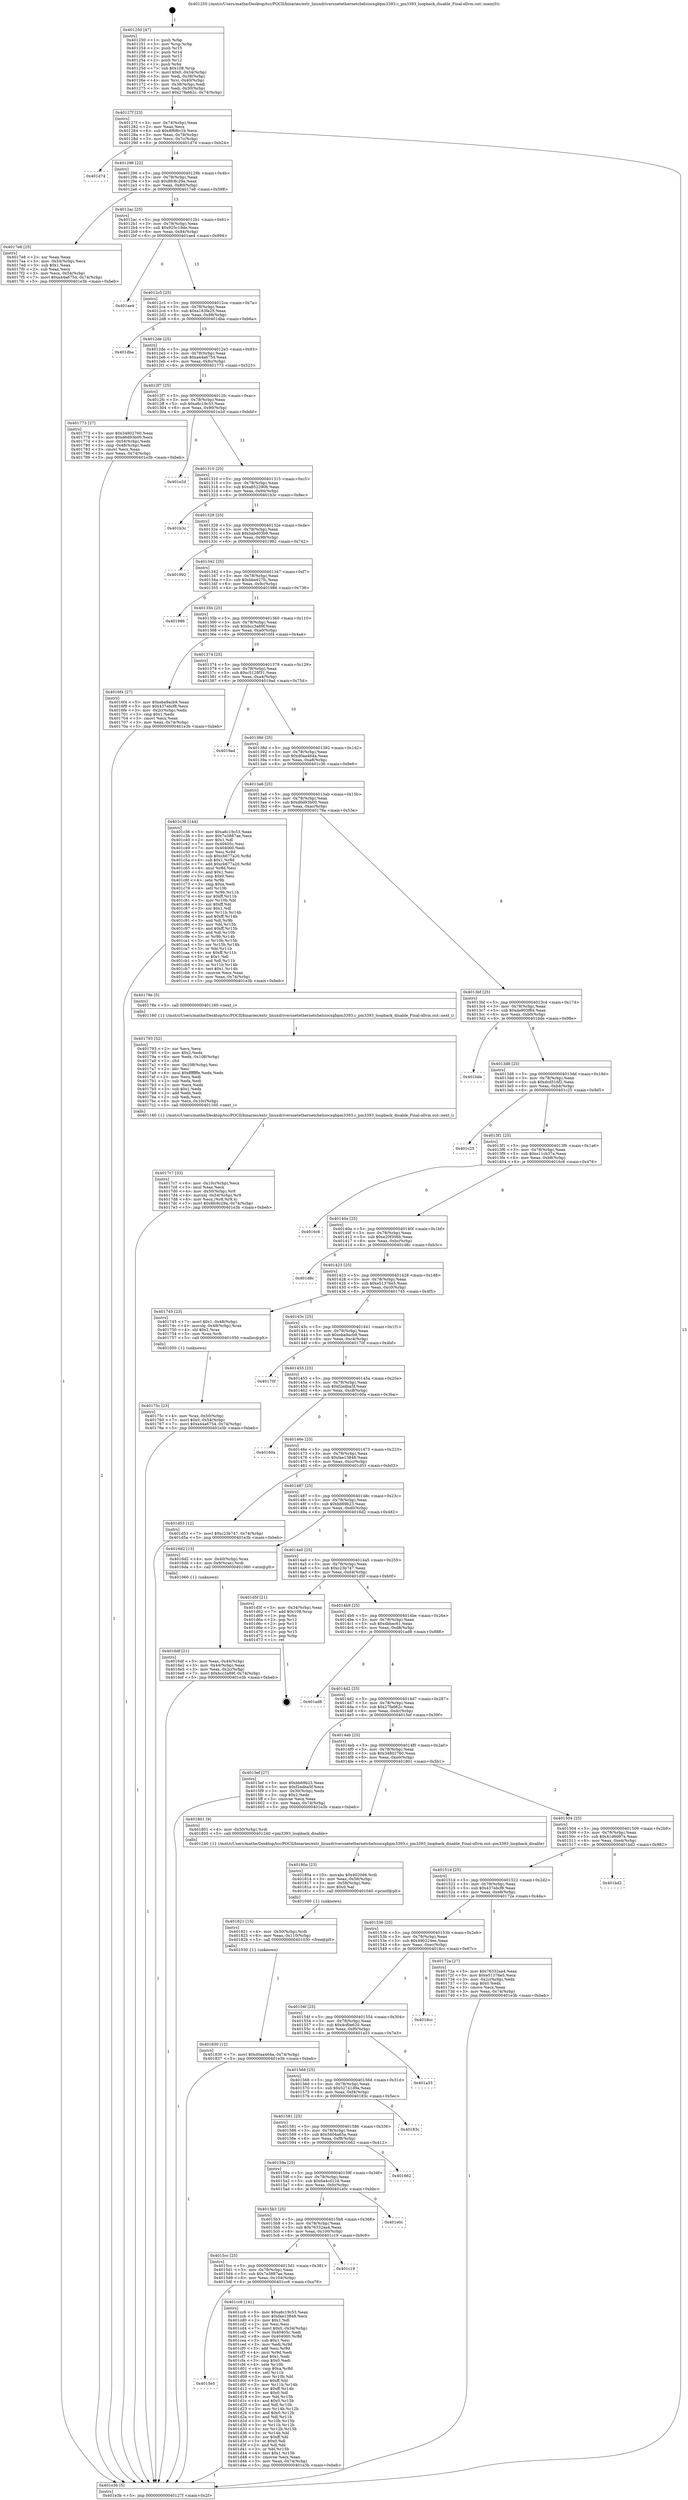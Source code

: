 digraph "0x401250" {
  label = "0x401250 (/mnt/c/Users/mathe/Desktop/tcc/POCII/binaries/extr_linuxdriversnetethernetchelsiocxgbpm3393.c_pm3393_loopback_disable_Final-ollvm.out::main(0))"
  labelloc = "t"
  node[shape=record]

  Entry [label="",width=0.3,height=0.3,shape=circle,fillcolor=black,style=filled]
  "0x40127f" [label="{
     0x40127f [23]\l
     | [instrs]\l
     &nbsp;&nbsp;0x40127f \<+3\>: mov -0x74(%rbp),%eax\l
     &nbsp;&nbsp;0x401282 \<+2\>: mov %eax,%ecx\l
     &nbsp;&nbsp;0x401284 \<+6\>: sub $0x8f6f6c1b,%ecx\l
     &nbsp;&nbsp;0x40128a \<+3\>: mov %eax,-0x78(%rbp)\l
     &nbsp;&nbsp;0x40128d \<+3\>: mov %ecx,-0x7c(%rbp)\l
     &nbsp;&nbsp;0x401290 \<+6\>: je 0000000000401d74 \<main+0xb24\>\l
  }"]
  "0x401d74" [label="{
     0x401d74\l
  }", style=dashed]
  "0x401296" [label="{
     0x401296 [22]\l
     | [instrs]\l
     &nbsp;&nbsp;0x401296 \<+5\>: jmp 000000000040129b \<main+0x4b\>\l
     &nbsp;&nbsp;0x40129b \<+3\>: mov -0x78(%rbp),%eax\l
     &nbsp;&nbsp;0x40129e \<+5\>: sub $0x8fc8c29a,%eax\l
     &nbsp;&nbsp;0x4012a3 \<+3\>: mov %eax,-0x80(%rbp)\l
     &nbsp;&nbsp;0x4012a6 \<+6\>: je 00000000004017e8 \<main+0x598\>\l
  }"]
  Exit [label="",width=0.3,height=0.3,shape=circle,fillcolor=black,style=filled,peripheries=2]
  "0x4017e8" [label="{
     0x4017e8 [25]\l
     | [instrs]\l
     &nbsp;&nbsp;0x4017e8 \<+2\>: xor %eax,%eax\l
     &nbsp;&nbsp;0x4017ea \<+3\>: mov -0x54(%rbp),%ecx\l
     &nbsp;&nbsp;0x4017ed \<+3\>: sub $0x1,%eax\l
     &nbsp;&nbsp;0x4017f0 \<+2\>: sub %eax,%ecx\l
     &nbsp;&nbsp;0x4017f2 \<+3\>: mov %ecx,-0x54(%rbp)\l
     &nbsp;&nbsp;0x4017f5 \<+7\>: movl $0xa44a6754,-0x74(%rbp)\l
     &nbsp;&nbsp;0x4017fc \<+5\>: jmp 0000000000401e3b \<main+0xbeb\>\l
  }"]
  "0x4012ac" [label="{
     0x4012ac [25]\l
     | [instrs]\l
     &nbsp;&nbsp;0x4012ac \<+5\>: jmp 00000000004012b1 \<main+0x61\>\l
     &nbsp;&nbsp;0x4012b1 \<+3\>: mov -0x78(%rbp),%eax\l
     &nbsp;&nbsp;0x4012b4 \<+5\>: sub $0x925c19de,%eax\l
     &nbsp;&nbsp;0x4012b9 \<+6\>: mov %eax,-0x84(%rbp)\l
     &nbsp;&nbsp;0x4012bf \<+6\>: je 0000000000401ae4 \<main+0x894\>\l
  }"]
  "0x4015e5" [label="{
     0x4015e5\l
  }", style=dashed]
  "0x401ae4" [label="{
     0x401ae4\l
  }", style=dashed]
  "0x4012c5" [label="{
     0x4012c5 [25]\l
     | [instrs]\l
     &nbsp;&nbsp;0x4012c5 \<+5\>: jmp 00000000004012ca \<main+0x7a\>\l
     &nbsp;&nbsp;0x4012ca \<+3\>: mov -0x78(%rbp),%eax\l
     &nbsp;&nbsp;0x4012cd \<+5\>: sub $0xa183fe25,%eax\l
     &nbsp;&nbsp;0x4012d2 \<+6\>: mov %eax,-0x88(%rbp)\l
     &nbsp;&nbsp;0x4012d8 \<+6\>: je 0000000000401dba \<main+0xb6a\>\l
  }"]
  "0x401cc6" [label="{
     0x401cc6 [141]\l
     | [instrs]\l
     &nbsp;&nbsp;0x401cc6 \<+5\>: mov $0xa6c19c53,%eax\l
     &nbsp;&nbsp;0x401ccb \<+5\>: mov $0xfae13848,%ecx\l
     &nbsp;&nbsp;0x401cd0 \<+2\>: mov $0x1,%dl\l
     &nbsp;&nbsp;0x401cd2 \<+2\>: xor %esi,%esi\l
     &nbsp;&nbsp;0x401cd4 \<+7\>: movl $0x0,-0x34(%rbp)\l
     &nbsp;&nbsp;0x401cdb \<+7\>: mov 0x40405c,%edi\l
     &nbsp;&nbsp;0x401ce2 \<+8\>: mov 0x404060,%r8d\l
     &nbsp;&nbsp;0x401cea \<+3\>: sub $0x1,%esi\l
     &nbsp;&nbsp;0x401ced \<+3\>: mov %edi,%r9d\l
     &nbsp;&nbsp;0x401cf0 \<+3\>: add %esi,%r9d\l
     &nbsp;&nbsp;0x401cf3 \<+4\>: imul %r9d,%edi\l
     &nbsp;&nbsp;0x401cf7 \<+3\>: and $0x1,%edi\l
     &nbsp;&nbsp;0x401cfa \<+3\>: cmp $0x0,%edi\l
     &nbsp;&nbsp;0x401cfd \<+4\>: sete %r10b\l
     &nbsp;&nbsp;0x401d01 \<+4\>: cmp $0xa,%r8d\l
     &nbsp;&nbsp;0x401d05 \<+4\>: setl %r11b\l
     &nbsp;&nbsp;0x401d09 \<+3\>: mov %r10b,%bl\l
     &nbsp;&nbsp;0x401d0c \<+3\>: xor $0xff,%bl\l
     &nbsp;&nbsp;0x401d0f \<+3\>: mov %r11b,%r14b\l
     &nbsp;&nbsp;0x401d12 \<+4\>: xor $0xff,%r14b\l
     &nbsp;&nbsp;0x401d16 \<+3\>: xor $0x0,%dl\l
     &nbsp;&nbsp;0x401d19 \<+3\>: mov %bl,%r15b\l
     &nbsp;&nbsp;0x401d1c \<+4\>: and $0x0,%r15b\l
     &nbsp;&nbsp;0x401d20 \<+3\>: and %dl,%r10b\l
     &nbsp;&nbsp;0x401d23 \<+3\>: mov %r14b,%r12b\l
     &nbsp;&nbsp;0x401d26 \<+4\>: and $0x0,%r12b\l
     &nbsp;&nbsp;0x401d2a \<+3\>: and %dl,%r11b\l
     &nbsp;&nbsp;0x401d2d \<+3\>: or %r10b,%r15b\l
     &nbsp;&nbsp;0x401d30 \<+3\>: or %r11b,%r12b\l
     &nbsp;&nbsp;0x401d33 \<+3\>: xor %r12b,%r15b\l
     &nbsp;&nbsp;0x401d36 \<+3\>: or %r14b,%bl\l
     &nbsp;&nbsp;0x401d39 \<+3\>: xor $0xff,%bl\l
     &nbsp;&nbsp;0x401d3c \<+3\>: or $0x0,%dl\l
     &nbsp;&nbsp;0x401d3f \<+2\>: and %dl,%bl\l
     &nbsp;&nbsp;0x401d41 \<+3\>: or %bl,%r15b\l
     &nbsp;&nbsp;0x401d44 \<+4\>: test $0x1,%r15b\l
     &nbsp;&nbsp;0x401d48 \<+3\>: cmovne %ecx,%eax\l
     &nbsp;&nbsp;0x401d4b \<+3\>: mov %eax,-0x74(%rbp)\l
     &nbsp;&nbsp;0x401d4e \<+5\>: jmp 0000000000401e3b \<main+0xbeb\>\l
  }"]
  "0x401dba" [label="{
     0x401dba\l
  }", style=dashed]
  "0x4012de" [label="{
     0x4012de [25]\l
     | [instrs]\l
     &nbsp;&nbsp;0x4012de \<+5\>: jmp 00000000004012e3 \<main+0x93\>\l
     &nbsp;&nbsp;0x4012e3 \<+3\>: mov -0x78(%rbp),%eax\l
     &nbsp;&nbsp;0x4012e6 \<+5\>: sub $0xa44a6754,%eax\l
     &nbsp;&nbsp;0x4012eb \<+6\>: mov %eax,-0x8c(%rbp)\l
     &nbsp;&nbsp;0x4012f1 \<+6\>: je 0000000000401773 \<main+0x523\>\l
  }"]
  "0x4015cc" [label="{
     0x4015cc [25]\l
     | [instrs]\l
     &nbsp;&nbsp;0x4015cc \<+5\>: jmp 00000000004015d1 \<main+0x381\>\l
     &nbsp;&nbsp;0x4015d1 \<+3\>: mov -0x78(%rbp),%eax\l
     &nbsp;&nbsp;0x4015d4 \<+5\>: sub $0x7e3887ae,%eax\l
     &nbsp;&nbsp;0x4015d9 \<+6\>: mov %eax,-0x104(%rbp)\l
     &nbsp;&nbsp;0x4015df \<+6\>: je 0000000000401cc6 \<main+0xa76\>\l
  }"]
  "0x401773" [label="{
     0x401773 [27]\l
     | [instrs]\l
     &nbsp;&nbsp;0x401773 \<+5\>: mov $0x34802760,%eax\l
     &nbsp;&nbsp;0x401778 \<+5\>: mov $0xd6d93b00,%ecx\l
     &nbsp;&nbsp;0x40177d \<+3\>: mov -0x54(%rbp),%edx\l
     &nbsp;&nbsp;0x401780 \<+3\>: cmp -0x48(%rbp),%edx\l
     &nbsp;&nbsp;0x401783 \<+3\>: cmovl %ecx,%eax\l
     &nbsp;&nbsp;0x401786 \<+3\>: mov %eax,-0x74(%rbp)\l
     &nbsp;&nbsp;0x401789 \<+5\>: jmp 0000000000401e3b \<main+0xbeb\>\l
  }"]
  "0x4012f7" [label="{
     0x4012f7 [25]\l
     | [instrs]\l
     &nbsp;&nbsp;0x4012f7 \<+5\>: jmp 00000000004012fc \<main+0xac\>\l
     &nbsp;&nbsp;0x4012fc \<+3\>: mov -0x78(%rbp),%eax\l
     &nbsp;&nbsp;0x4012ff \<+5\>: sub $0xa6c19c53,%eax\l
     &nbsp;&nbsp;0x401304 \<+6\>: mov %eax,-0x90(%rbp)\l
     &nbsp;&nbsp;0x40130a \<+6\>: je 0000000000401e2d \<main+0xbdd\>\l
  }"]
  "0x401c19" [label="{
     0x401c19\l
  }", style=dashed]
  "0x401e2d" [label="{
     0x401e2d\l
  }", style=dashed]
  "0x401310" [label="{
     0x401310 [25]\l
     | [instrs]\l
     &nbsp;&nbsp;0x401310 \<+5\>: jmp 0000000000401315 \<main+0xc5\>\l
     &nbsp;&nbsp;0x401315 \<+3\>: mov -0x78(%rbp),%eax\l
     &nbsp;&nbsp;0x401318 \<+5\>: sub $0xa852290b,%eax\l
     &nbsp;&nbsp;0x40131d \<+6\>: mov %eax,-0x94(%rbp)\l
     &nbsp;&nbsp;0x401323 \<+6\>: je 0000000000401b3c \<main+0x8ec\>\l
  }"]
  "0x4015b3" [label="{
     0x4015b3 [25]\l
     | [instrs]\l
     &nbsp;&nbsp;0x4015b3 \<+5\>: jmp 00000000004015b8 \<main+0x368\>\l
     &nbsp;&nbsp;0x4015b8 \<+3\>: mov -0x78(%rbp),%eax\l
     &nbsp;&nbsp;0x4015bb \<+5\>: sub $0x76332aa4,%eax\l
     &nbsp;&nbsp;0x4015c0 \<+6\>: mov %eax,-0x100(%rbp)\l
     &nbsp;&nbsp;0x4015c6 \<+6\>: je 0000000000401c19 \<main+0x9c9\>\l
  }"]
  "0x401b3c" [label="{
     0x401b3c\l
  }", style=dashed]
  "0x401329" [label="{
     0x401329 [25]\l
     | [instrs]\l
     &nbsp;&nbsp;0x401329 \<+5\>: jmp 000000000040132e \<main+0xde\>\l
     &nbsp;&nbsp;0x40132e \<+3\>: mov -0x78(%rbp),%eax\l
     &nbsp;&nbsp;0x401331 \<+5\>: sub $0xbabd03b9,%eax\l
     &nbsp;&nbsp;0x401336 \<+6\>: mov %eax,-0x98(%rbp)\l
     &nbsp;&nbsp;0x40133c \<+6\>: je 0000000000401992 \<main+0x742\>\l
  }"]
  "0x401e0c" [label="{
     0x401e0c\l
  }", style=dashed]
  "0x401992" [label="{
     0x401992\l
  }", style=dashed]
  "0x401342" [label="{
     0x401342 [25]\l
     | [instrs]\l
     &nbsp;&nbsp;0x401342 \<+5\>: jmp 0000000000401347 \<main+0xf7\>\l
     &nbsp;&nbsp;0x401347 \<+3\>: mov -0x78(%rbp),%eax\l
     &nbsp;&nbsp;0x40134a \<+5\>: sub $0xbbe427fc,%eax\l
     &nbsp;&nbsp;0x40134f \<+6\>: mov %eax,-0x9c(%rbp)\l
     &nbsp;&nbsp;0x401355 \<+6\>: je 0000000000401986 \<main+0x736\>\l
  }"]
  "0x40159a" [label="{
     0x40159a [25]\l
     | [instrs]\l
     &nbsp;&nbsp;0x40159a \<+5\>: jmp 000000000040159f \<main+0x34f\>\l
     &nbsp;&nbsp;0x40159f \<+3\>: mov -0x78(%rbp),%eax\l
     &nbsp;&nbsp;0x4015a2 \<+5\>: sub $0x6a4cd12d,%eax\l
     &nbsp;&nbsp;0x4015a7 \<+6\>: mov %eax,-0xfc(%rbp)\l
     &nbsp;&nbsp;0x4015ad \<+6\>: je 0000000000401e0c \<main+0xbbc\>\l
  }"]
  "0x401986" [label="{
     0x401986\l
  }", style=dashed]
  "0x40135b" [label="{
     0x40135b [25]\l
     | [instrs]\l
     &nbsp;&nbsp;0x40135b \<+5\>: jmp 0000000000401360 \<main+0x110\>\l
     &nbsp;&nbsp;0x401360 \<+3\>: mov -0x78(%rbp),%eax\l
     &nbsp;&nbsp;0x401363 \<+5\>: sub $0xbcc3a89f,%eax\l
     &nbsp;&nbsp;0x401368 \<+6\>: mov %eax,-0xa0(%rbp)\l
     &nbsp;&nbsp;0x40136e \<+6\>: je 00000000004016f4 \<main+0x4a4\>\l
  }"]
  "0x401662" [label="{
     0x401662\l
  }", style=dashed]
  "0x4016f4" [label="{
     0x4016f4 [27]\l
     | [instrs]\l
     &nbsp;&nbsp;0x4016f4 \<+5\>: mov $0xeba9acb9,%eax\l
     &nbsp;&nbsp;0x4016f9 \<+5\>: mov $0x437ebcf8,%ecx\l
     &nbsp;&nbsp;0x4016fe \<+3\>: mov -0x2c(%rbp),%edx\l
     &nbsp;&nbsp;0x401701 \<+3\>: cmp $0x1,%edx\l
     &nbsp;&nbsp;0x401704 \<+3\>: cmovl %ecx,%eax\l
     &nbsp;&nbsp;0x401707 \<+3\>: mov %eax,-0x74(%rbp)\l
     &nbsp;&nbsp;0x40170a \<+5\>: jmp 0000000000401e3b \<main+0xbeb\>\l
  }"]
  "0x401374" [label="{
     0x401374 [25]\l
     | [instrs]\l
     &nbsp;&nbsp;0x401374 \<+5\>: jmp 0000000000401379 \<main+0x129\>\l
     &nbsp;&nbsp;0x401379 \<+3\>: mov -0x78(%rbp),%eax\l
     &nbsp;&nbsp;0x40137c \<+5\>: sub $0xc5128f31,%eax\l
     &nbsp;&nbsp;0x401381 \<+6\>: mov %eax,-0xa4(%rbp)\l
     &nbsp;&nbsp;0x401387 \<+6\>: je 00000000004019ad \<main+0x75d\>\l
  }"]
  "0x401581" [label="{
     0x401581 [25]\l
     | [instrs]\l
     &nbsp;&nbsp;0x401581 \<+5\>: jmp 0000000000401586 \<main+0x336\>\l
     &nbsp;&nbsp;0x401586 \<+3\>: mov -0x78(%rbp),%eax\l
     &nbsp;&nbsp;0x401589 \<+5\>: sub $0x5404a65a,%eax\l
     &nbsp;&nbsp;0x40158e \<+6\>: mov %eax,-0xf8(%rbp)\l
     &nbsp;&nbsp;0x401594 \<+6\>: je 0000000000401662 \<main+0x412\>\l
  }"]
  "0x4019ad" [label="{
     0x4019ad\l
  }", style=dashed]
  "0x40138d" [label="{
     0x40138d [25]\l
     | [instrs]\l
     &nbsp;&nbsp;0x40138d \<+5\>: jmp 0000000000401392 \<main+0x142\>\l
     &nbsp;&nbsp;0x401392 \<+3\>: mov -0x78(%rbp),%eax\l
     &nbsp;&nbsp;0x401395 \<+5\>: sub $0xd0aa464a,%eax\l
     &nbsp;&nbsp;0x40139a \<+6\>: mov %eax,-0xa8(%rbp)\l
     &nbsp;&nbsp;0x4013a0 \<+6\>: je 0000000000401c36 \<main+0x9e6\>\l
  }"]
  "0x40183c" [label="{
     0x40183c\l
  }", style=dashed]
  "0x401c36" [label="{
     0x401c36 [144]\l
     | [instrs]\l
     &nbsp;&nbsp;0x401c36 \<+5\>: mov $0xa6c19c53,%eax\l
     &nbsp;&nbsp;0x401c3b \<+5\>: mov $0x7e3887ae,%ecx\l
     &nbsp;&nbsp;0x401c40 \<+2\>: mov $0x1,%dl\l
     &nbsp;&nbsp;0x401c42 \<+7\>: mov 0x40405c,%esi\l
     &nbsp;&nbsp;0x401c49 \<+7\>: mov 0x404060,%edi\l
     &nbsp;&nbsp;0x401c50 \<+3\>: mov %esi,%r8d\l
     &nbsp;&nbsp;0x401c53 \<+7\>: sub $0xcb677a20,%r8d\l
     &nbsp;&nbsp;0x401c5a \<+4\>: sub $0x1,%r8d\l
     &nbsp;&nbsp;0x401c5e \<+7\>: add $0xcb677a20,%r8d\l
     &nbsp;&nbsp;0x401c65 \<+4\>: imul %r8d,%esi\l
     &nbsp;&nbsp;0x401c69 \<+3\>: and $0x1,%esi\l
     &nbsp;&nbsp;0x401c6c \<+3\>: cmp $0x0,%esi\l
     &nbsp;&nbsp;0x401c6f \<+4\>: sete %r9b\l
     &nbsp;&nbsp;0x401c73 \<+3\>: cmp $0xa,%edi\l
     &nbsp;&nbsp;0x401c76 \<+4\>: setl %r10b\l
     &nbsp;&nbsp;0x401c7a \<+3\>: mov %r9b,%r11b\l
     &nbsp;&nbsp;0x401c7d \<+4\>: xor $0xff,%r11b\l
     &nbsp;&nbsp;0x401c81 \<+3\>: mov %r10b,%bl\l
     &nbsp;&nbsp;0x401c84 \<+3\>: xor $0xff,%bl\l
     &nbsp;&nbsp;0x401c87 \<+3\>: xor $0x1,%dl\l
     &nbsp;&nbsp;0x401c8a \<+3\>: mov %r11b,%r14b\l
     &nbsp;&nbsp;0x401c8d \<+4\>: and $0xff,%r14b\l
     &nbsp;&nbsp;0x401c91 \<+3\>: and %dl,%r9b\l
     &nbsp;&nbsp;0x401c94 \<+3\>: mov %bl,%r15b\l
     &nbsp;&nbsp;0x401c97 \<+4\>: and $0xff,%r15b\l
     &nbsp;&nbsp;0x401c9b \<+3\>: and %dl,%r10b\l
     &nbsp;&nbsp;0x401c9e \<+3\>: or %r9b,%r14b\l
     &nbsp;&nbsp;0x401ca1 \<+3\>: or %r10b,%r15b\l
     &nbsp;&nbsp;0x401ca4 \<+3\>: xor %r15b,%r14b\l
     &nbsp;&nbsp;0x401ca7 \<+3\>: or %bl,%r11b\l
     &nbsp;&nbsp;0x401caa \<+4\>: xor $0xff,%r11b\l
     &nbsp;&nbsp;0x401cae \<+3\>: or $0x1,%dl\l
     &nbsp;&nbsp;0x401cb1 \<+3\>: and %dl,%r11b\l
     &nbsp;&nbsp;0x401cb4 \<+3\>: or %r11b,%r14b\l
     &nbsp;&nbsp;0x401cb7 \<+4\>: test $0x1,%r14b\l
     &nbsp;&nbsp;0x401cbb \<+3\>: cmovne %ecx,%eax\l
     &nbsp;&nbsp;0x401cbe \<+3\>: mov %eax,-0x74(%rbp)\l
     &nbsp;&nbsp;0x401cc1 \<+5\>: jmp 0000000000401e3b \<main+0xbeb\>\l
  }"]
  "0x4013a6" [label="{
     0x4013a6 [25]\l
     | [instrs]\l
     &nbsp;&nbsp;0x4013a6 \<+5\>: jmp 00000000004013ab \<main+0x15b\>\l
     &nbsp;&nbsp;0x4013ab \<+3\>: mov -0x78(%rbp),%eax\l
     &nbsp;&nbsp;0x4013ae \<+5\>: sub $0xd6d93b00,%eax\l
     &nbsp;&nbsp;0x4013b3 \<+6\>: mov %eax,-0xac(%rbp)\l
     &nbsp;&nbsp;0x4013b9 \<+6\>: je 000000000040178e \<main+0x53e\>\l
  }"]
  "0x401568" [label="{
     0x401568 [25]\l
     | [instrs]\l
     &nbsp;&nbsp;0x401568 \<+5\>: jmp 000000000040156d \<main+0x31d\>\l
     &nbsp;&nbsp;0x40156d \<+3\>: mov -0x78(%rbp),%eax\l
     &nbsp;&nbsp;0x401570 \<+5\>: sub $0x52741d9a,%eax\l
     &nbsp;&nbsp;0x401575 \<+6\>: mov %eax,-0xf4(%rbp)\l
     &nbsp;&nbsp;0x40157b \<+6\>: je 000000000040183c \<main+0x5ec\>\l
  }"]
  "0x40178e" [label="{
     0x40178e [5]\l
     | [instrs]\l
     &nbsp;&nbsp;0x40178e \<+5\>: call 0000000000401160 \<next_i\>\l
     | [calls]\l
     &nbsp;&nbsp;0x401160 \{1\} (/mnt/c/Users/mathe/Desktop/tcc/POCII/binaries/extr_linuxdriversnetethernetchelsiocxgbpm3393.c_pm3393_loopback_disable_Final-ollvm.out::next_i)\l
  }"]
  "0x4013bf" [label="{
     0x4013bf [25]\l
     | [instrs]\l
     &nbsp;&nbsp;0x4013bf \<+5\>: jmp 00000000004013c4 \<main+0x174\>\l
     &nbsp;&nbsp;0x4013c4 \<+3\>: mov -0x78(%rbp),%eax\l
     &nbsp;&nbsp;0x4013c7 \<+5\>: sub $0xda903f84,%eax\l
     &nbsp;&nbsp;0x4013cc \<+6\>: mov %eax,-0xb0(%rbp)\l
     &nbsp;&nbsp;0x4013d2 \<+6\>: je 0000000000401bde \<main+0x98e\>\l
  }"]
  "0x401a33" [label="{
     0x401a33\l
  }", style=dashed]
  "0x401bde" [label="{
     0x401bde\l
  }", style=dashed]
  "0x4013d8" [label="{
     0x4013d8 [25]\l
     | [instrs]\l
     &nbsp;&nbsp;0x4013d8 \<+5\>: jmp 00000000004013dd \<main+0x18d\>\l
     &nbsp;&nbsp;0x4013dd \<+3\>: mov -0x78(%rbp),%eax\l
     &nbsp;&nbsp;0x4013e0 \<+5\>: sub $0xdcd516f2,%eax\l
     &nbsp;&nbsp;0x4013e5 \<+6\>: mov %eax,-0xb4(%rbp)\l
     &nbsp;&nbsp;0x4013eb \<+6\>: je 0000000000401c25 \<main+0x9d5\>\l
  }"]
  "0x40154f" [label="{
     0x40154f [25]\l
     | [instrs]\l
     &nbsp;&nbsp;0x40154f \<+5\>: jmp 0000000000401554 \<main+0x304\>\l
     &nbsp;&nbsp;0x401554 \<+3\>: mov -0x78(%rbp),%eax\l
     &nbsp;&nbsp;0x401557 \<+5\>: sub $0x4cf0e620,%eax\l
     &nbsp;&nbsp;0x40155c \<+6\>: mov %eax,-0xf0(%rbp)\l
     &nbsp;&nbsp;0x401562 \<+6\>: je 0000000000401a33 \<main+0x7e3\>\l
  }"]
  "0x401c25" [label="{
     0x401c25\l
  }", style=dashed]
  "0x4013f1" [label="{
     0x4013f1 [25]\l
     | [instrs]\l
     &nbsp;&nbsp;0x4013f1 \<+5\>: jmp 00000000004013f6 \<main+0x1a6\>\l
     &nbsp;&nbsp;0x4013f6 \<+3\>: mov -0x78(%rbp),%eax\l
     &nbsp;&nbsp;0x4013f9 \<+5\>: sub $0xe11cb37a,%eax\l
     &nbsp;&nbsp;0x4013fe \<+6\>: mov %eax,-0xb8(%rbp)\l
     &nbsp;&nbsp;0x401404 \<+6\>: je 00000000004016c6 \<main+0x476\>\l
  }"]
  "0x4018cc" [label="{
     0x4018cc\l
  }", style=dashed]
  "0x4016c6" [label="{
     0x4016c6\l
  }", style=dashed]
  "0x40140a" [label="{
     0x40140a [25]\l
     | [instrs]\l
     &nbsp;&nbsp;0x40140a \<+5\>: jmp 000000000040140f \<main+0x1bf\>\l
     &nbsp;&nbsp;0x40140f \<+3\>: mov -0x78(%rbp),%eax\l
     &nbsp;&nbsp;0x401412 \<+5\>: sub $0xe20f306b,%eax\l
     &nbsp;&nbsp;0x401417 \<+6\>: mov %eax,-0xbc(%rbp)\l
     &nbsp;&nbsp;0x40141d \<+6\>: je 0000000000401d8c \<main+0xb3c\>\l
  }"]
  "0x401830" [label="{
     0x401830 [12]\l
     | [instrs]\l
     &nbsp;&nbsp;0x401830 \<+7\>: movl $0xd0aa464a,-0x74(%rbp)\l
     &nbsp;&nbsp;0x401837 \<+5\>: jmp 0000000000401e3b \<main+0xbeb\>\l
  }"]
  "0x401d8c" [label="{
     0x401d8c\l
  }", style=dashed]
  "0x401423" [label="{
     0x401423 [25]\l
     | [instrs]\l
     &nbsp;&nbsp;0x401423 \<+5\>: jmp 0000000000401428 \<main+0x1d8\>\l
     &nbsp;&nbsp;0x401428 \<+3\>: mov -0x78(%rbp),%eax\l
     &nbsp;&nbsp;0x40142b \<+5\>: sub $0xe51376e5,%eax\l
     &nbsp;&nbsp;0x401430 \<+6\>: mov %eax,-0xc0(%rbp)\l
     &nbsp;&nbsp;0x401436 \<+6\>: je 0000000000401745 \<main+0x4f5\>\l
  }"]
  "0x401821" [label="{
     0x401821 [15]\l
     | [instrs]\l
     &nbsp;&nbsp;0x401821 \<+4\>: mov -0x50(%rbp),%rdi\l
     &nbsp;&nbsp;0x401825 \<+6\>: mov %eax,-0x110(%rbp)\l
     &nbsp;&nbsp;0x40182b \<+5\>: call 0000000000401030 \<free@plt\>\l
     | [calls]\l
     &nbsp;&nbsp;0x401030 \{1\} (unknown)\l
  }"]
  "0x401745" [label="{
     0x401745 [23]\l
     | [instrs]\l
     &nbsp;&nbsp;0x401745 \<+7\>: movl $0x1,-0x48(%rbp)\l
     &nbsp;&nbsp;0x40174c \<+4\>: movslq -0x48(%rbp),%rax\l
     &nbsp;&nbsp;0x401750 \<+4\>: shl $0x2,%rax\l
     &nbsp;&nbsp;0x401754 \<+3\>: mov %rax,%rdi\l
     &nbsp;&nbsp;0x401757 \<+5\>: call 0000000000401050 \<malloc@plt\>\l
     | [calls]\l
     &nbsp;&nbsp;0x401050 \{1\} (unknown)\l
  }"]
  "0x40143c" [label="{
     0x40143c [25]\l
     | [instrs]\l
     &nbsp;&nbsp;0x40143c \<+5\>: jmp 0000000000401441 \<main+0x1f1\>\l
     &nbsp;&nbsp;0x401441 \<+3\>: mov -0x78(%rbp),%eax\l
     &nbsp;&nbsp;0x401444 \<+5\>: sub $0xeba9acb9,%eax\l
     &nbsp;&nbsp;0x401449 \<+6\>: mov %eax,-0xc4(%rbp)\l
     &nbsp;&nbsp;0x40144f \<+6\>: je 000000000040170f \<main+0x4bf\>\l
  }"]
  "0x40180a" [label="{
     0x40180a [23]\l
     | [instrs]\l
     &nbsp;&nbsp;0x40180a \<+10\>: movabs $0x4020d6,%rdi\l
     &nbsp;&nbsp;0x401814 \<+3\>: mov %eax,-0x58(%rbp)\l
     &nbsp;&nbsp;0x401817 \<+3\>: mov -0x58(%rbp),%esi\l
     &nbsp;&nbsp;0x40181a \<+2\>: mov $0x0,%al\l
     &nbsp;&nbsp;0x40181c \<+5\>: call 0000000000401040 \<printf@plt\>\l
     | [calls]\l
     &nbsp;&nbsp;0x401040 \{1\} (unknown)\l
  }"]
  "0x40170f" [label="{
     0x40170f\l
  }", style=dashed]
  "0x401455" [label="{
     0x401455 [25]\l
     | [instrs]\l
     &nbsp;&nbsp;0x401455 \<+5\>: jmp 000000000040145a \<main+0x20a\>\l
     &nbsp;&nbsp;0x40145a \<+3\>: mov -0x78(%rbp),%eax\l
     &nbsp;&nbsp;0x40145d \<+5\>: sub $0xf2edba5f,%eax\l
     &nbsp;&nbsp;0x401462 \<+6\>: mov %eax,-0xc8(%rbp)\l
     &nbsp;&nbsp;0x401468 \<+6\>: je 000000000040160a \<main+0x3ba\>\l
  }"]
  "0x4017c7" [label="{
     0x4017c7 [33]\l
     | [instrs]\l
     &nbsp;&nbsp;0x4017c7 \<+6\>: mov -0x10c(%rbp),%ecx\l
     &nbsp;&nbsp;0x4017cd \<+3\>: imul %eax,%ecx\l
     &nbsp;&nbsp;0x4017d0 \<+4\>: mov -0x50(%rbp),%r8\l
     &nbsp;&nbsp;0x4017d4 \<+4\>: movslq -0x54(%rbp),%r9\l
     &nbsp;&nbsp;0x4017d8 \<+4\>: mov %ecx,(%r8,%r9,4)\l
     &nbsp;&nbsp;0x4017dc \<+7\>: movl $0x8fc8c29a,-0x74(%rbp)\l
     &nbsp;&nbsp;0x4017e3 \<+5\>: jmp 0000000000401e3b \<main+0xbeb\>\l
  }"]
  "0x40160a" [label="{
     0x40160a\l
  }", style=dashed]
  "0x40146e" [label="{
     0x40146e [25]\l
     | [instrs]\l
     &nbsp;&nbsp;0x40146e \<+5\>: jmp 0000000000401473 \<main+0x223\>\l
     &nbsp;&nbsp;0x401473 \<+3\>: mov -0x78(%rbp),%eax\l
     &nbsp;&nbsp;0x401476 \<+5\>: sub $0xfae13848,%eax\l
     &nbsp;&nbsp;0x40147b \<+6\>: mov %eax,-0xcc(%rbp)\l
     &nbsp;&nbsp;0x401481 \<+6\>: je 0000000000401d53 \<main+0xb03\>\l
  }"]
  "0x401793" [label="{
     0x401793 [52]\l
     | [instrs]\l
     &nbsp;&nbsp;0x401793 \<+2\>: xor %ecx,%ecx\l
     &nbsp;&nbsp;0x401795 \<+5\>: mov $0x2,%edx\l
     &nbsp;&nbsp;0x40179a \<+6\>: mov %edx,-0x108(%rbp)\l
     &nbsp;&nbsp;0x4017a0 \<+1\>: cltd\l
     &nbsp;&nbsp;0x4017a1 \<+6\>: mov -0x108(%rbp),%esi\l
     &nbsp;&nbsp;0x4017a7 \<+2\>: idiv %esi\l
     &nbsp;&nbsp;0x4017a9 \<+6\>: imul $0xfffffffe,%edx,%edx\l
     &nbsp;&nbsp;0x4017af \<+2\>: mov %ecx,%edi\l
     &nbsp;&nbsp;0x4017b1 \<+2\>: sub %edx,%edi\l
     &nbsp;&nbsp;0x4017b3 \<+2\>: mov %ecx,%edx\l
     &nbsp;&nbsp;0x4017b5 \<+3\>: sub $0x1,%edx\l
     &nbsp;&nbsp;0x4017b8 \<+2\>: add %edx,%edi\l
     &nbsp;&nbsp;0x4017ba \<+2\>: sub %edi,%ecx\l
     &nbsp;&nbsp;0x4017bc \<+6\>: mov %ecx,-0x10c(%rbp)\l
     &nbsp;&nbsp;0x4017c2 \<+5\>: call 0000000000401160 \<next_i\>\l
     | [calls]\l
     &nbsp;&nbsp;0x401160 \{1\} (/mnt/c/Users/mathe/Desktop/tcc/POCII/binaries/extr_linuxdriversnetethernetchelsiocxgbpm3393.c_pm3393_loopback_disable_Final-ollvm.out::next_i)\l
  }"]
  "0x401d53" [label="{
     0x401d53 [12]\l
     | [instrs]\l
     &nbsp;&nbsp;0x401d53 \<+7\>: movl $0xc23b747,-0x74(%rbp)\l
     &nbsp;&nbsp;0x401d5a \<+5\>: jmp 0000000000401e3b \<main+0xbeb\>\l
  }"]
  "0x401487" [label="{
     0x401487 [25]\l
     | [instrs]\l
     &nbsp;&nbsp;0x401487 \<+5\>: jmp 000000000040148c \<main+0x23c\>\l
     &nbsp;&nbsp;0x40148c \<+3\>: mov -0x78(%rbp),%eax\l
     &nbsp;&nbsp;0x40148f \<+5\>: sub $0xbb69b23,%eax\l
     &nbsp;&nbsp;0x401494 \<+6\>: mov %eax,-0xd0(%rbp)\l
     &nbsp;&nbsp;0x40149a \<+6\>: je 00000000004016d2 \<main+0x482\>\l
  }"]
  "0x40175c" [label="{
     0x40175c [23]\l
     | [instrs]\l
     &nbsp;&nbsp;0x40175c \<+4\>: mov %rax,-0x50(%rbp)\l
     &nbsp;&nbsp;0x401760 \<+7\>: movl $0x0,-0x54(%rbp)\l
     &nbsp;&nbsp;0x401767 \<+7\>: movl $0xa44a6754,-0x74(%rbp)\l
     &nbsp;&nbsp;0x40176e \<+5\>: jmp 0000000000401e3b \<main+0xbeb\>\l
  }"]
  "0x4016d2" [label="{
     0x4016d2 [13]\l
     | [instrs]\l
     &nbsp;&nbsp;0x4016d2 \<+4\>: mov -0x40(%rbp),%rax\l
     &nbsp;&nbsp;0x4016d6 \<+4\>: mov 0x8(%rax),%rdi\l
     &nbsp;&nbsp;0x4016da \<+5\>: call 0000000000401060 \<atoi@plt\>\l
     | [calls]\l
     &nbsp;&nbsp;0x401060 \{1\} (unknown)\l
  }"]
  "0x4014a0" [label="{
     0x4014a0 [25]\l
     | [instrs]\l
     &nbsp;&nbsp;0x4014a0 \<+5\>: jmp 00000000004014a5 \<main+0x255\>\l
     &nbsp;&nbsp;0x4014a5 \<+3\>: mov -0x78(%rbp),%eax\l
     &nbsp;&nbsp;0x4014a8 \<+5\>: sub $0xc23b747,%eax\l
     &nbsp;&nbsp;0x4014ad \<+6\>: mov %eax,-0xd4(%rbp)\l
     &nbsp;&nbsp;0x4014b3 \<+6\>: je 0000000000401d5f \<main+0xb0f\>\l
  }"]
  "0x401536" [label="{
     0x401536 [25]\l
     | [instrs]\l
     &nbsp;&nbsp;0x401536 \<+5\>: jmp 000000000040153b \<main+0x2eb\>\l
     &nbsp;&nbsp;0x40153b \<+3\>: mov -0x78(%rbp),%eax\l
     &nbsp;&nbsp;0x40153e \<+5\>: sub $0x490224ee,%eax\l
     &nbsp;&nbsp;0x401543 \<+6\>: mov %eax,-0xec(%rbp)\l
     &nbsp;&nbsp;0x401549 \<+6\>: je 00000000004018cc \<main+0x67c\>\l
  }"]
  "0x401d5f" [label="{
     0x401d5f [21]\l
     | [instrs]\l
     &nbsp;&nbsp;0x401d5f \<+3\>: mov -0x34(%rbp),%eax\l
     &nbsp;&nbsp;0x401d62 \<+7\>: add $0x108,%rsp\l
     &nbsp;&nbsp;0x401d69 \<+1\>: pop %rbx\l
     &nbsp;&nbsp;0x401d6a \<+2\>: pop %r12\l
     &nbsp;&nbsp;0x401d6c \<+2\>: pop %r13\l
     &nbsp;&nbsp;0x401d6e \<+2\>: pop %r14\l
     &nbsp;&nbsp;0x401d70 \<+2\>: pop %r15\l
     &nbsp;&nbsp;0x401d72 \<+1\>: pop %rbp\l
     &nbsp;&nbsp;0x401d73 \<+1\>: ret\l
  }"]
  "0x4014b9" [label="{
     0x4014b9 [25]\l
     | [instrs]\l
     &nbsp;&nbsp;0x4014b9 \<+5\>: jmp 00000000004014be \<main+0x26e\>\l
     &nbsp;&nbsp;0x4014be \<+3\>: mov -0x78(%rbp),%eax\l
     &nbsp;&nbsp;0x4014c1 \<+5\>: sub $0xdbbec61,%eax\l
     &nbsp;&nbsp;0x4014c6 \<+6\>: mov %eax,-0xd8(%rbp)\l
     &nbsp;&nbsp;0x4014cc \<+6\>: je 0000000000401ad8 \<main+0x888\>\l
  }"]
  "0x40172a" [label="{
     0x40172a [27]\l
     | [instrs]\l
     &nbsp;&nbsp;0x40172a \<+5\>: mov $0x76332aa4,%eax\l
     &nbsp;&nbsp;0x40172f \<+5\>: mov $0xe51376e5,%ecx\l
     &nbsp;&nbsp;0x401734 \<+3\>: mov -0x2c(%rbp),%edx\l
     &nbsp;&nbsp;0x401737 \<+3\>: cmp $0x0,%edx\l
     &nbsp;&nbsp;0x40173a \<+3\>: cmove %ecx,%eax\l
     &nbsp;&nbsp;0x40173d \<+3\>: mov %eax,-0x74(%rbp)\l
     &nbsp;&nbsp;0x401740 \<+5\>: jmp 0000000000401e3b \<main+0xbeb\>\l
  }"]
  "0x401ad8" [label="{
     0x401ad8\l
  }", style=dashed]
  "0x4014d2" [label="{
     0x4014d2 [25]\l
     | [instrs]\l
     &nbsp;&nbsp;0x4014d2 \<+5\>: jmp 00000000004014d7 \<main+0x287\>\l
     &nbsp;&nbsp;0x4014d7 \<+3\>: mov -0x78(%rbp),%eax\l
     &nbsp;&nbsp;0x4014da \<+5\>: sub $0x27fa662c,%eax\l
     &nbsp;&nbsp;0x4014df \<+6\>: mov %eax,-0xdc(%rbp)\l
     &nbsp;&nbsp;0x4014e5 \<+6\>: je 00000000004015ef \<main+0x39f\>\l
  }"]
  "0x40151d" [label="{
     0x40151d [25]\l
     | [instrs]\l
     &nbsp;&nbsp;0x40151d \<+5\>: jmp 0000000000401522 \<main+0x2d2\>\l
     &nbsp;&nbsp;0x401522 \<+3\>: mov -0x78(%rbp),%eax\l
     &nbsp;&nbsp;0x401525 \<+5\>: sub $0x437ebcf8,%eax\l
     &nbsp;&nbsp;0x40152a \<+6\>: mov %eax,-0xe8(%rbp)\l
     &nbsp;&nbsp;0x401530 \<+6\>: je 000000000040172a \<main+0x4da\>\l
  }"]
  "0x4015ef" [label="{
     0x4015ef [27]\l
     | [instrs]\l
     &nbsp;&nbsp;0x4015ef \<+5\>: mov $0xbb69b23,%eax\l
     &nbsp;&nbsp;0x4015f4 \<+5\>: mov $0xf2edba5f,%ecx\l
     &nbsp;&nbsp;0x4015f9 \<+3\>: mov -0x30(%rbp),%edx\l
     &nbsp;&nbsp;0x4015fc \<+3\>: cmp $0x2,%edx\l
     &nbsp;&nbsp;0x4015ff \<+3\>: cmovne %ecx,%eax\l
     &nbsp;&nbsp;0x401602 \<+3\>: mov %eax,-0x74(%rbp)\l
     &nbsp;&nbsp;0x401605 \<+5\>: jmp 0000000000401e3b \<main+0xbeb\>\l
  }"]
  "0x4014eb" [label="{
     0x4014eb [25]\l
     | [instrs]\l
     &nbsp;&nbsp;0x4014eb \<+5\>: jmp 00000000004014f0 \<main+0x2a0\>\l
     &nbsp;&nbsp;0x4014f0 \<+3\>: mov -0x78(%rbp),%eax\l
     &nbsp;&nbsp;0x4014f3 \<+5\>: sub $0x34802760,%eax\l
     &nbsp;&nbsp;0x4014f8 \<+6\>: mov %eax,-0xe0(%rbp)\l
     &nbsp;&nbsp;0x4014fe \<+6\>: je 0000000000401801 \<main+0x5b1\>\l
  }"]
  "0x401e3b" [label="{
     0x401e3b [5]\l
     | [instrs]\l
     &nbsp;&nbsp;0x401e3b \<+5\>: jmp 000000000040127f \<main+0x2f\>\l
  }"]
  "0x401250" [label="{
     0x401250 [47]\l
     | [instrs]\l
     &nbsp;&nbsp;0x401250 \<+1\>: push %rbp\l
     &nbsp;&nbsp;0x401251 \<+3\>: mov %rsp,%rbp\l
     &nbsp;&nbsp;0x401254 \<+2\>: push %r15\l
     &nbsp;&nbsp;0x401256 \<+2\>: push %r14\l
     &nbsp;&nbsp;0x401258 \<+2\>: push %r13\l
     &nbsp;&nbsp;0x40125a \<+2\>: push %r12\l
     &nbsp;&nbsp;0x40125c \<+1\>: push %rbx\l
     &nbsp;&nbsp;0x40125d \<+7\>: sub $0x108,%rsp\l
     &nbsp;&nbsp;0x401264 \<+7\>: movl $0x0,-0x34(%rbp)\l
     &nbsp;&nbsp;0x40126b \<+3\>: mov %edi,-0x38(%rbp)\l
     &nbsp;&nbsp;0x40126e \<+4\>: mov %rsi,-0x40(%rbp)\l
     &nbsp;&nbsp;0x401272 \<+3\>: mov -0x38(%rbp),%edi\l
     &nbsp;&nbsp;0x401275 \<+3\>: mov %edi,-0x30(%rbp)\l
     &nbsp;&nbsp;0x401278 \<+7\>: movl $0x27fa662c,-0x74(%rbp)\l
  }"]
  "0x4016df" [label="{
     0x4016df [21]\l
     | [instrs]\l
     &nbsp;&nbsp;0x4016df \<+3\>: mov %eax,-0x44(%rbp)\l
     &nbsp;&nbsp;0x4016e2 \<+3\>: mov -0x44(%rbp),%eax\l
     &nbsp;&nbsp;0x4016e5 \<+3\>: mov %eax,-0x2c(%rbp)\l
     &nbsp;&nbsp;0x4016e8 \<+7\>: movl $0xbcc3a89f,-0x74(%rbp)\l
     &nbsp;&nbsp;0x4016ef \<+5\>: jmp 0000000000401e3b \<main+0xbeb\>\l
  }"]
  "0x401bd2" [label="{
     0x401bd2\l
  }", style=dashed]
  "0x401801" [label="{
     0x401801 [9]\l
     | [instrs]\l
     &nbsp;&nbsp;0x401801 \<+4\>: mov -0x50(%rbp),%rdi\l
     &nbsp;&nbsp;0x401805 \<+5\>: call 0000000000401240 \<pm3393_loopback_disable\>\l
     | [calls]\l
     &nbsp;&nbsp;0x401240 \{1\} (/mnt/c/Users/mathe/Desktop/tcc/POCII/binaries/extr_linuxdriversnetethernetchelsiocxgbpm3393.c_pm3393_loopback_disable_Final-ollvm.out::pm3393_loopback_disable)\l
  }"]
  "0x401504" [label="{
     0x401504 [25]\l
     | [instrs]\l
     &nbsp;&nbsp;0x401504 \<+5\>: jmp 0000000000401509 \<main+0x2b9\>\l
     &nbsp;&nbsp;0x401509 \<+3\>: mov -0x78(%rbp),%eax\l
     &nbsp;&nbsp;0x40150c \<+5\>: sub $0x41d6097e,%eax\l
     &nbsp;&nbsp;0x401511 \<+6\>: mov %eax,-0xe4(%rbp)\l
     &nbsp;&nbsp;0x401517 \<+6\>: je 0000000000401bd2 \<main+0x982\>\l
  }"]
  Entry -> "0x401250" [label=" 1"]
  "0x40127f" -> "0x401d74" [label=" 0"]
  "0x40127f" -> "0x401296" [label=" 14"]
  "0x401d5f" -> Exit [label=" 1"]
  "0x401296" -> "0x4017e8" [label=" 1"]
  "0x401296" -> "0x4012ac" [label=" 13"]
  "0x401d53" -> "0x401e3b" [label=" 1"]
  "0x4012ac" -> "0x401ae4" [label=" 0"]
  "0x4012ac" -> "0x4012c5" [label=" 13"]
  "0x401cc6" -> "0x401e3b" [label=" 1"]
  "0x4012c5" -> "0x401dba" [label=" 0"]
  "0x4012c5" -> "0x4012de" [label=" 13"]
  "0x4015cc" -> "0x4015e5" [label=" 0"]
  "0x4012de" -> "0x401773" [label=" 2"]
  "0x4012de" -> "0x4012f7" [label=" 11"]
  "0x4015cc" -> "0x401cc6" [label=" 1"]
  "0x4012f7" -> "0x401e2d" [label=" 0"]
  "0x4012f7" -> "0x401310" [label=" 11"]
  "0x4015b3" -> "0x4015cc" [label=" 1"]
  "0x401310" -> "0x401b3c" [label=" 0"]
  "0x401310" -> "0x401329" [label=" 11"]
  "0x4015b3" -> "0x401c19" [label=" 0"]
  "0x401329" -> "0x401992" [label=" 0"]
  "0x401329" -> "0x401342" [label=" 11"]
  "0x40159a" -> "0x4015b3" [label=" 1"]
  "0x401342" -> "0x401986" [label=" 0"]
  "0x401342" -> "0x40135b" [label=" 11"]
  "0x40159a" -> "0x401e0c" [label=" 0"]
  "0x40135b" -> "0x4016f4" [label=" 1"]
  "0x40135b" -> "0x401374" [label=" 10"]
  "0x401581" -> "0x40159a" [label=" 1"]
  "0x401374" -> "0x4019ad" [label=" 0"]
  "0x401374" -> "0x40138d" [label=" 10"]
  "0x401581" -> "0x401662" [label=" 0"]
  "0x40138d" -> "0x401c36" [label=" 1"]
  "0x40138d" -> "0x4013a6" [label=" 9"]
  "0x401568" -> "0x401581" [label=" 1"]
  "0x4013a6" -> "0x40178e" [label=" 1"]
  "0x4013a6" -> "0x4013bf" [label=" 8"]
  "0x401568" -> "0x40183c" [label=" 0"]
  "0x4013bf" -> "0x401bde" [label=" 0"]
  "0x4013bf" -> "0x4013d8" [label=" 8"]
  "0x40154f" -> "0x401568" [label=" 1"]
  "0x4013d8" -> "0x401c25" [label=" 0"]
  "0x4013d8" -> "0x4013f1" [label=" 8"]
  "0x40154f" -> "0x401a33" [label=" 0"]
  "0x4013f1" -> "0x4016c6" [label=" 0"]
  "0x4013f1" -> "0x40140a" [label=" 8"]
  "0x401536" -> "0x40154f" [label=" 1"]
  "0x40140a" -> "0x401d8c" [label=" 0"]
  "0x40140a" -> "0x401423" [label=" 8"]
  "0x401536" -> "0x4018cc" [label=" 0"]
  "0x401423" -> "0x401745" [label=" 1"]
  "0x401423" -> "0x40143c" [label=" 7"]
  "0x401c36" -> "0x401e3b" [label=" 1"]
  "0x40143c" -> "0x40170f" [label=" 0"]
  "0x40143c" -> "0x401455" [label=" 7"]
  "0x401830" -> "0x401e3b" [label=" 1"]
  "0x401455" -> "0x40160a" [label=" 0"]
  "0x401455" -> "0x40146e" [label=" 7"]
  "0x401821" -> "0x401830" [label=" 1"]
  "0x40146e" -> "0x401d53" [label=" 1"]
  "0x40146e" -> "0x401487" [label=" 6"]
  "0x40180a" -> "0x401821" [label=" 1"]
  "0x401487" -> "0x4016d2" [label=" 1"]
  "0x401487" -> "0x4014a0" [label=" 5"]
  "0x401801" -> "0x40180a" [label=" 1"]
  "0x4014a0" -> "0x401d5f" [label=" 1"]
  "0x4014a0" -> "0x4014b9" [label=" 4"]
  "0x4017e8" -> "0x401e3b" [label=" 1"]
  "0x4014b9" -> "0x401ad8" [label=" 0"]
  "0x4014b9" -> "0x4014d2" [label=" 4"]
  "0x4017c7" -> "0x401e3b" [label=" 1"]
  "0x4014d2" -> "0x4015ef" [label=" 1"]
  "0x4014d2" -> "0x4014eb" [label=" 3"]
  "0x4015ef" -> "0x401e3b" [label=" 1"]
  "0x401250" -> "0x40127f" [label=" 1"]
  "0x401e3b" -> "0x40127f" [label=" 13"]
  "0x4016d2" -> "0x4016df" [label=" 1"]
  "0x4016df" -> "0x401e3b" [label=" 1"]
  "0x4016f4" -> "0x401e3b" [label=" 1"]
  "0x40178e" -> "0x401793" [label=" 1"]
  "0x4014eb" -> "0x401801" [label=" 1"]
  "0x4014eb" -> "0x401504" [label=" 2"]
  "0x401773" -> "0x401e3b" [label=" 2"]
  "0x401504" -> "0x401bd2" [label=" 0"]
  "0x401504" -> "0x40151d" [label=" 2"]
  "0x401793" -> "0x4017c7" [label=" 1"]
  "0x40151d" -> "0x40172a" [label=" 1"]
  "0x40151d" -> "0x401536" [label=" 1"]
  "0x40172a" -> "0x401e3b" [label=" 1"]
  "0x401745" -> "0x40175c" [label=" 1"]
  "0x40175c" -> "0x401e3b" [label=" 1"]
}
